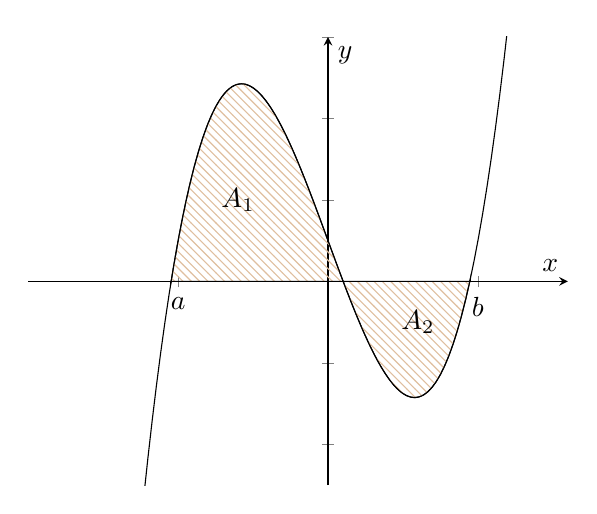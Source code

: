\begin{tikzpicture}
    \begin{axis}[
    xmin=-2, xmax= 1.6, ymin=-.5, ymax=.6,
    xlabel=$x$, ylabel=$y$,
    xtick = {-1, 1},
    xticklabels={$a$, $b$},
    yticklabels={,,},
    axis lines=middle]
    \addplot[domain=-1.4:1.4, samples=100]  {x^3-x+0.1};
    \addplot+[mark=none,
            domain=-1.05:0.95,
            samples=100,
            pattern=north west lines,
            draw=black,
            pattern color=brown!50,
            samples=200,
            area legend] {x^3-x+0.1} \closedcycle;
    \node at (axis cs: -.6, .2) {$A_1$};
    \node at (axis cs: .6, -.1) {$A_2$};
    \end{axis}


\end{tikzpicture}